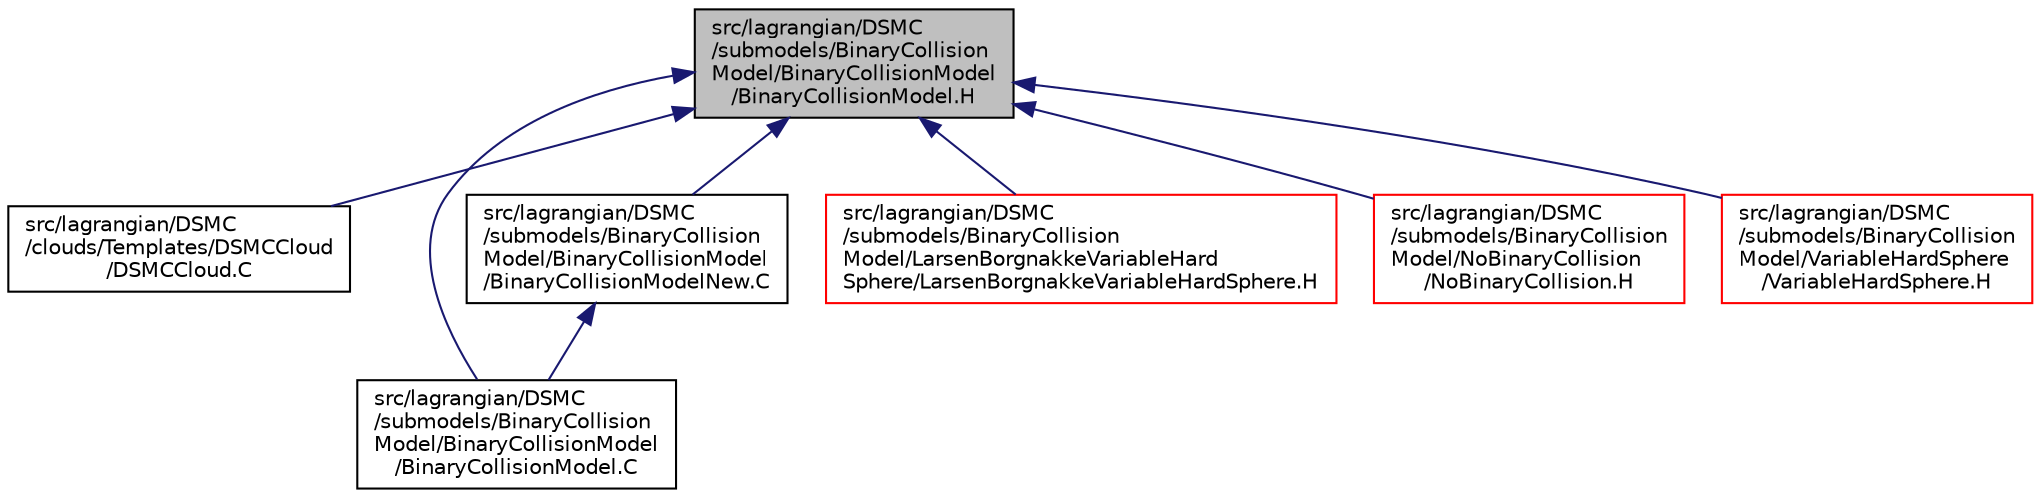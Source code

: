 digraph "src/lagrangian/DSMC/submodels/BinaryCollisionModel/BinaryCollisionModel/BinaryCollisionModel.H"
{
  bgcolor="transparent";
  edge [fontname="Helvetica",fontsize="10",labelfontname="Helvetica",labelfontsize="10"];
  node [fontname="Helvetica",fontsize="10",shape=record];
  Node1 [label="src/lagrangian/DSMC\l/submodels/BinaryCollision\lModel/BinaryCollisionModel\l/BinaryCollisionModel.H",height=0.2,width=0.4,color="black", fillcolor="grey75", style="filled", fontcolor="black"];
  Node1 -> Node2 [dir="back",color="midnightblue",fontsize="10",style="solid",fontname="Helvetica"];
  Node2 [label="src/lagrangian/DSMC\l/clouds/Templates/DSMCCloud\l/DSMCCloud.C",height=0.2,width=0.4,color="black",URL="$a06726.html"];
  Node1 -> Node3 [dir="back",color="midnightblue",fontsize="10",style="solid",fontname="Helvetica"];
  Node3 [label="src/lagrangian/DSMC\l/submodels/BinaryCollision\lModel/BinaryCollisionModel\l/BinaryCollisionModel.C",height=0.2,width=0.4,color="black",URL="$a06739.html"];
  Node1 -> Node4 [dir="back",color="midnightblue",fontsize="10",style="solid",fontname="Helvetica"];
  Node4 [label="src/lagrangian/DSMC\l/submodels/BinaryCollision\lModel/BinaryCollisionModel\l/BinaryCollisionModelNew.C",height=0.2,width=0.4,color="black",URL="$a06741.html"];
  Node4 -> Node3 [dir="back",color="midnightblue",fontsize="10",style="solid",fontname="Helvetica"];
  Node1 -> Node5 [dir="back",color="midnightblue",fontsize="10",style="solid",fontname="Helvetica"];
  Node5 [label="src/lagrangian/DSMC\l/submodels/BinaryCollision\lModel/LarsenBorgnakkeVariableHard\lSphere/LarsenBorgnakkeVariableHardSphere.H",height=0.2,width=0.4,color="red",URL="$a06743.html"];
  Node1 -> Node6 [dir="back",color="midnightblue",fontsize="10",style="solid",fontname="Helvetica"];
  Node6 [label="src/lagrangian/DSMC\l/submodels/BinaryCollision\lModel/NoBinaryCollision\l/NoBinaryCollision.H",height=0.2,width=0.4,color="red",URL="$a06745.html"];
  Node1 -> Node7 [dir="back",color="midnightblue",fontsize="10",style="solid",fontname="Helvetica"];
  Node7 [label="src/lagrangian/DSMC\l/submodels/BinaryCollision\lModel/VariableHardSphere\l/VariableHardSphere.H",height=0.2,width=0.4,color="red",URL="$a06747.html"];
}
